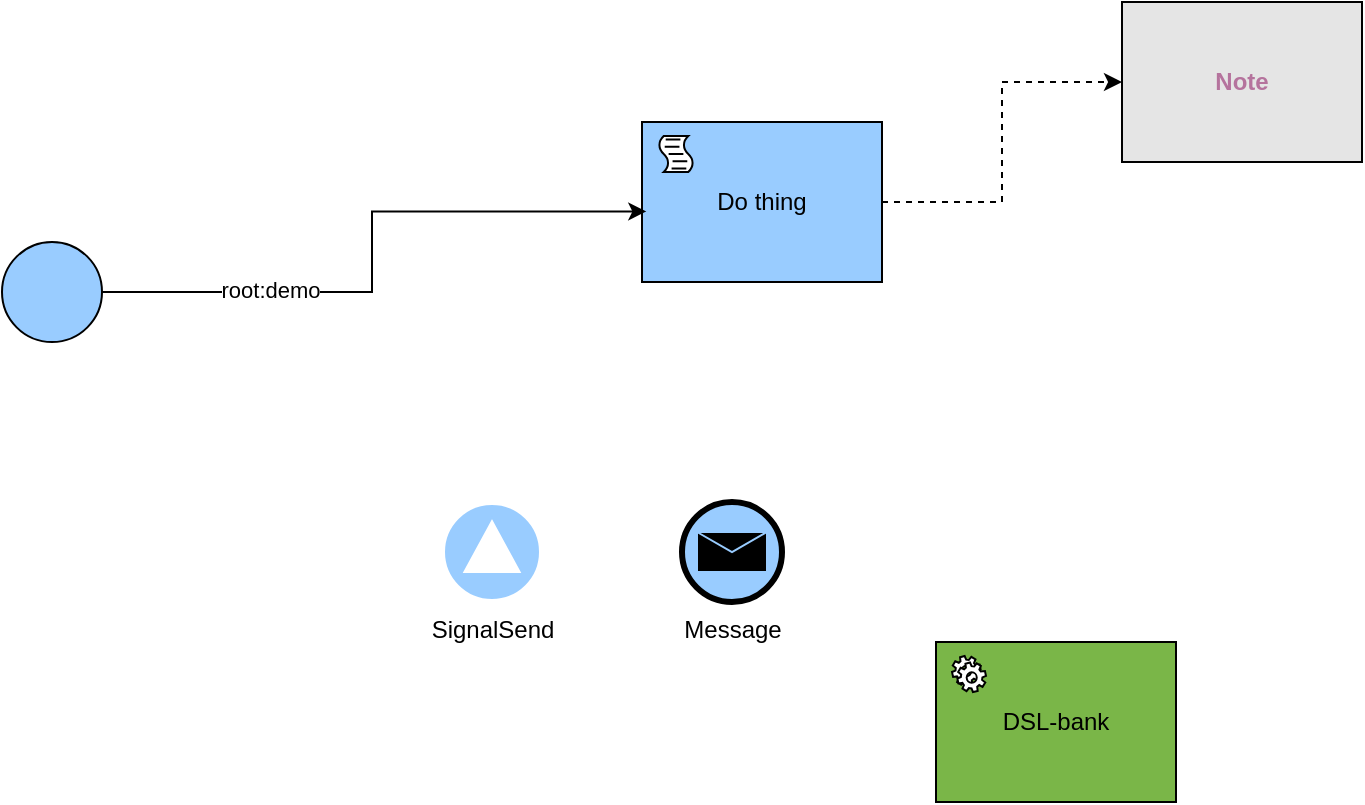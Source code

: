 <mxfile version="24.7.10">
  <diagram name="Sida-1" id="o3q3XsXkMmWVP8rCwEWv">
    <mxGraphModel dx="2355" dy="421" grid="1" gridSize="10" guides="1" tooltips="1" connect="1" arrows="1" fold="1" page="1" pageScale="1" pageWidth="827" pageHeight="1169" math="0" shadow="0">
      <root>
        <mxCell id="0" />
        <mxCell id="1" parent="0" />
        <mxCell id="_w26Io4w7M2NWn6iyR0l-2" value="" style="group;connectable=1;" vertex="1" connectable="0" parent="1">
          <mxGeometry x="-620" y="300" width="120" height="80" as="geometry" />
        </mxCell>
        <mxCell id="_w26Io4w7M2NWn6iyR0l-3" value="Do thing" style="shape=ext;rounded=0;html=1;whiteSpace=wrap;glass=0;fillColor=#99CCFF;gradientColor=none;" vertex="1" parent="_w26Io4w7M2NWn6iyR0l-2">
          <mxGeometry width="120" height="80" as="geometry" />
        </mxCell>
        <mxCell id="_w26Io4w7M2NWn6iyR0l-4" value="" style="shape=mxgraph.bpmn.script_task;html=1;outlineConnect=0;rounded=0;glass=0;gradientColor=none;fillColor=#FFFFFF;recursiveResize=0;resizable=0;connectable=0;deletable=0;" vertex="1" parent="_w26Io4w7M2NWn6iyR0l-2">
          <mxGeometry x="8" y="7" width="18" height="18" as="geometry" />
        </mxCell>
        <mxCell id="_w26Io4w7M2NWn6iyR0l-15" value="Message" style="points=[[0.145,0.145,0],[0.5,0,0],[0.855,0.145,0],[1,0.5,0],[0.855,0.855,0],[0.5,1,0],[0.145,0.855,0],[0,0.5,0]];shape=mxgraph.bpmn.event;html=1;verticalLabelPosition=bottom;labelBackgroundColor=#ffffff;verticalAlign=top;align=center;perimeter=ellipsePerimeter;outlineConnect=0;aspect=fixed;outline=end;symbol=message;fillColor=#99CCFF;" vertex="1" parent="1">
          <mxGeometry x="-600" y="490" width="50" height="50" as="geometry" />
        </mxCell>
        <mxCell id="_w26Io4w7M2NWn6iyR0l-16" value="SignalSend" style="shape=mxgraph.bpmn.shape;html=1;verticalLabelPosition=bottom;labelBackgroundColor=#ffffff;verticalAlign=top;align=center;perimeter=ellipsePerimeter;outlineConnect=0;outline=end;symbol=signal;rounded=0;glass=0;fillColor=#99CCFF;gradientColor=none;fontColor=none;resizable=0;rotatable=0;strokeColor=#FFFFFF;" vertex="1" parent="1">
          <mxGeometry x="-720" y="490" width="50" height="50" as="geometry" />
        </mxCell>
        <mxCell id="_w26Io4w7M2NWn6iyR0l-19" value="" style="group" vertex="1" connectable="0" parent="1">
          <mxGeometry x="-473" y="560" width="120" height="80" as="geometry" />
        </mxCell>
        <mxCell id="_w26Io4w7M2NWn6iyR0l-20" value="DSL-bank" style="shape=ext;rounded=0;html=1;whiteSpace=wrap;glass=0;gradientColor=none;fillColor=#7AB648;" vertex="1" parent="_w26Io4w7M2NWn6iyR0l-19">
          <mxGeometry width="120" height="80" as="geometry" />
        </mxCell>
        <mxCell id="_w26Io4w7M2NWn6iyR0l-21" value="" style="shape=mxgraph.bpmn.service_task;html=1;outlineConnect=0;rounded=0;glass=0;gradientColor=none;fillColor=#FFFFFF;resizable=0;cloneable=1;rotatable=0;connectable=0;allowArrows=0;deletable=0;" vertex="1" parent="_w26Io4w7M2NWn6iyR0l-19">
          <mxGeometry x="8" y="7" width="17" height="18" as="geometry" />
        </mxCell>
        <mxCell id="_w26Io4w7M2NWn6iyR0l-22" value="&lt;b&gt;&lt;font color=&quot;#b5739d&quot;&gt;Note&lt;/font&gt;&lt;/b&gt;" style="shape=ext;rounded=0;html=1;whiteSpace=wrap;glass=0;gradientColor=none;fillColor=#E5E5E5;align=center;verticalAlign=middle;" vertex="1" parent="1">
          <mxGeometry x="-380" y="240" width="120" height="80" as="geometry" />
        </mxCell>
        <mxCell id="_w26Io4w7M2NWn6iyR0l-23" style="edgeStyle=orthogonalEdgeStyle;rounded=0;orthogonalLoop=1;jettySize=auto;html=1;dashed=1;" edge="1" parent="1" source="_w26Io4w7M2NWn6iyR0l-3" target="_w26Io4w7M2NWn6iyR0l-22">
          <mxGeometry relative="1" as="geometry" />
        </mxCell>
        <mxCell id="_w26Io4w7M2NWn6iyR0l-24" value="" style="shape=mxgraph.bpmn.shape;html=1;verticalLabelPosition=bottom;labelBackgroundColor=#ffffff;verticalAlign=top;align=center;perimeter=ellipsePerimeter;outlineConnect=0;outline=standard;symbol=general;fillColor=#99CCFF;" vertex="1" parent="1">
          <mxGeometry x="-940" y="360" width="50" height="50" as="geometry" />
        </mxCell>
        <mxCell id="_w26Io4w7M2NWn6iyR0l-25" style="edgeStyle=orthogonalEdgeStyle;rounded=0;orthogonalLoop=1;jettySize=auto;html=1;entryX=0.018;entryY=0.559;entryDx=0;entryDy=0;entryPerimeter=0;" edge="1" parent="1" source="_w26Io4w7M2NWn6iyR0l-24" target="_w26Io4w7M2NWn6iyR0l-3">
          <mxGeometry relative="1" as="geometry" />
        </mxCell>
        <mxCell id="_w26Io4w7M2NWn6iyR0l-26" value="root:demo" style="edgeLabel;html=1;align=center;verticalAlign=middle;resizable=0;points=[];" vertex="1" connectable="0" parent="_w26Io4w7M2NWn6iyR0l-25">
          <mxGeometry x="-0.461" y="1" relative="1" as="geometry">
            <mxPoint as="offset" />
          </mxGeometry>
        </mxCell>
      </root>
    </mxGraphModel>
  </diagram>
</mxfile>
